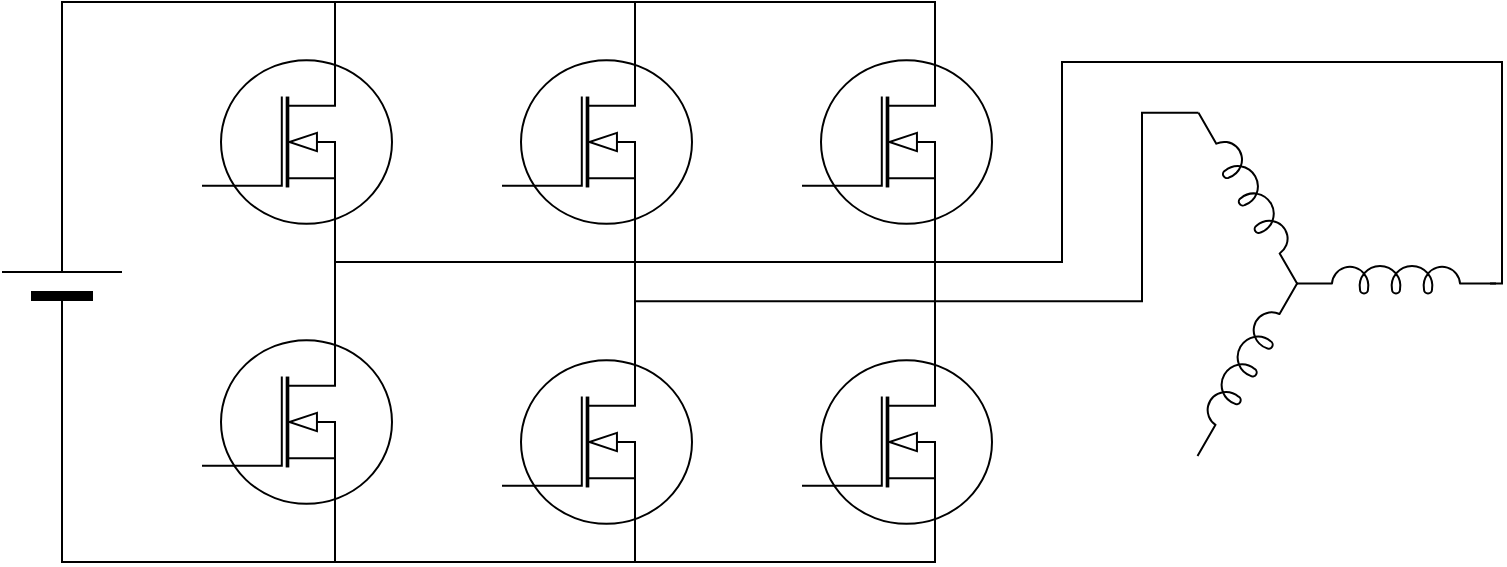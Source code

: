 <mxfile version="24.4.10" type="github">
  <diagram name="第 1 页" id="DNwWSseMJjnDS3e5h9JO">
    <mxGraphModel dx="662" dy="456" grid="1" gridSize="10" guides="1" tooltips="1" connect="1" arrows="1" fold="1" page="1" pageScale="1" pageWidth="827" pageHeight="1169" math="0" shadow="0">
      <root>
        <mxCell id="0" />
        <mxCell id="1" parent="0" />
        <mxCell id="YVI3GV2rdjETqO3KnNFN-1" value="" style="verticalLabelPosition=bottom;shadow=0;dashed=0;align=center;fillColor=strokeColor;html=1;verticalAlign=top;strokeWidth=1;shape=mxgraph.electrical.miscellaneous.monocell_battery;rotation=-90;" vertex="1" parent="1">
          <mxGeometry x="10" y="260" width="100" height="60" as="geometry" />
        </mxCell>
        <mxCell id="YVI3GV2rdjETqO3KnNFN-2" value="" style="verticalLabelPosition=bottom;shadow=0;dashed=0;align=center;html=1;verticalAlign=top;shape=mxgraph.electrical.mosfets1.n-channel_mosfet_1;" vertex="1" parent="1">
          <mxGeometry x="130" y="170" width="95" height="100" as="geometry" />
        </mxCell>
        <mxCell id="YVI3GV2rdjETqO3KnNFN-3" value="" style="verticalLabelPosition=bottom;shadow=0;dashed=0;align=center;html=1;verticalAlign=top;shape=mxgraph.electrical.mosfets1.n-channel_mosfet_1;" vertex="1" parent="1">
          <mxGeometry x="130" y="310" width="95" height="100" as="geometry" />
        </mxCell>
        <mxCell id="YVI3GV2rdjETqO3KnNFN-10" style="edgeStyle=orthogonalEdgeStyle;rounded=0;orthogonalLoop=1;jettySize=auto;html=1;exitX=0.7;exitY=0;exitDx=0;exitDy=0;exitPerimeter=0;endArrow=none;endFill=0;" edge="1" parent="1" source="YVI3GV2rdjETqO3KnNFN-4">
          <mxGeometry relative="1" as="geometry">
            <mxPoint x="190" y="150" as="targetPoint" />
            <Array as="points">
              <mxPoint x="347" y="150" />
            </Array>
          </mxGeometry>
        </mxCell>
        <mxCell id="YVI3GV2rdjETqO3KnNFN-4" value="" style="verticalLabelPosition=bottom;shadow=0;dashed=0;align=center;html=1;verticalAlign=top;shape=mxgraph.electrical.mosfets1.n-channel_mosfet_1;" vertex="1" parent="1">
          <mxGeometry x="280" y="170" width="95" height="100" as="geometry" />
        </mxCell>
        <mxCell id="YVI3GV2rdjETqO3KnNFN-13" style="edgeStyle=orthogonalEdgeStyle;rounded=0;orthogonalLoop=1;jettySize=auto;html=1;exitX=0.7;exitY=1;exitDx=0;exitDy=0;exitPerimeter=0;endArrow=none;endFill=0;" edge="1" parent="1" source="YVI3GV2rdjETqO3KnNFN-5">
          <mxGeometry relative="1" as="geometry">
            <mxPoint x="190" y="430" as="targetPoint" />
            <Array as="points">
              <mxPoint x="346" y="430" />
            </Array>
          </mxGeometry>
        </mxCell>
        <mxCell id="YVI3GV2rdjETqO3KnNFN-5" value="" style="verticalLabelPosition=bottom;shadow=0;dashed=0;align=center;html=1;verticalAlign=top;shape=mxgraph.electrical.mosfets1.n-channel_mosfet_1;" vertex="1" parent="1">
          <mxGeometry x="280" y="320" width="95" height="100" as="geometry" />
        </mxCell>
        <mxCell id="YVI3GV2rdjETqO3KnNFN-11" style="edgeStyle=orthogonalEdgeStyle;rounded=0;orthogonalLoop=1;jettySize=auto;html=1;exitX=0.7;exitY=0;exitDx=0;exitDy=0;exitPerimeter=0;endArrow=none;endFill=0;" edge="1" parent="1" source="YVI3GV2rdjETqO3KnNFN-6">
          <mxGeometry relative="1" as="geometry">
            <mxPoint x="340" y="150" as="targetPoint" />
            <Array as="points">
              <mxPoint x="497" y="150" />
            </Array>
          </mxGeometry>
        </mxCell>
        <mxCell id="YVI3GV2rdjETqO3KnNFN-6" value="" style="verticalLabelPosition=bottom;shadow=0;dashed=0;align=center;html=1;verticalAlign=top;shape=mxgraph.electrical.mosfets1.n-channel_mosfet_1;" vertex="1" parent="1">
          <mxGeometry x="430" y="170" width="95" height="100" as="geometry" />
        </mxCell>
        <mxCell id="YVI3GV2rdjETqO3KnNFN-14" style="edgeStyle=orthogonalEdgeStyle;rounded=0;orthogonalLoop=1;jettySize=auto;html=1;exitX=0.7;exitY=1;exitDx=0;exitDy=0;exitPerimeter=0;endArrow=none;endFill=0;" edge="1" parent="1" source="YVI3GV2rdjETqO3KnNFN-8">
          <mxGeometry relative="1" as="geometry">
            <mxPoint x="340" y="430" as="targetPoint" />
            <Array as="points">
              <mxPoint x="496" y="430" />
            </Array>
          </mxGeometry>
        </mxCell>
        <mxCell id="YVI3GV2rdjETqO3KnNFN-8" value="" style="verticalLabelPosition=bottom;shadow=0;dashed=0;align=center;html=1;verticalAlign=top;shape=mxgraph.electrical.mosfets1.n-channel_mosfet_1;" vertex="1" parent="1">
          <mxGeometry x="430" y="320" width="95" height="100" as="geometry" />
        </mxCell>
        <mxCell id="YVI3GV2rdjETqO3KnNFN-9" style="edgeStyle=orthogonalEdgeStyle;rounded=0;orthogonalLoop=1;jettySize=auto;html=1;exitX=1;exitY=0.5;exitDx=0;exitDy=0;exitPerimeter=0;entryX=0.7;entryY=0;entryDx=0;entryDy=0;entryPerimeter=0;endArrow=none;endFill=0;" edge="1" parent="1" source="YVI3GV2rdjETqO3KnNFN-1" target="YVI3GV2rdjETqO3KnNFN-2">
          <mxGeometry relative="1" as="geometry" />
        </mxCell>
        <mxCell id="YVI3GV2rdjETqO3KnNFN-12" style="edgeStyle=orthogonalEdgeStyle;rounded=0;orthogonalLoop=1;jettySize=auto;html=1;exitX=0;exitY=0.5;exitDx=0;exitDy=0;exitPerimeter=0;entryX=0.7;entryY=1;entryDx=0;entryDy=0;entryPerimeter=0;endArrow=none;endFill=0;" edge="1" parent="1" source="YVI3GV2rdjETqO3KnNFN-1" target="YVI3GV2rdjETqO3KnNFN-3">
          <mxGeometry relative="1" as="geometry" />
        </mxCell>
        <mxCell id="YVI3GV2rdjETqO3KnNFN-15" style="edgeStyle=orthogonalEdgeStyle;rounded=0;orthogonalLoop=1;jettySize=auto;html=1;exitX=0.7;exitY=1;exitDx=0;exitDy=0;exitPerimeter=0;entryX=0.7;entryY=0;entryDx=0;entryDy=0;entryPerimeter=0;endArrow=none;endFill=0;" edge="1" parent="1" source="YVI3GV2rdjETqO3KnNFN-2" target="YVI3GV2rdjETqO3KnNFN-3">
          <mxGeometry relative="1" as="geometry" />
        </mxCell>
        <mxCell id="YVI3GV2rdjETqO3KnNFN-16" style="edgeStyle=orthogonalEdgeStyle;rounded=0;orthogonalLoop=1;jettySize=auto;html=1;exitX=0.7;exitY=1;exitDx=0;exitDy=0;exitPerimeter=0;entryX=0.7;entryY=0;entryDx=0;entryDy=0;entryPerimeter=0;endArrow=none;endFill=0;" edge="1" parent="1" source="YVI3GV2rdjETqO3KnNFN-4" target="YVI3GV2rdjETqO3KnNFN-5">
          <mxGeometry relative="1" as="geometry" />
        </mxCell>
        <mxCell id="YVI3GV2rdjETqO3KnNFN-17" style="edgeStyle=orthogonalEdgeStyle;rounded=0;orthogonalLoop=1;jettySize=auto;html=1;exitX=0.7;exitY=1;exitDx=0;exitDy=0;exitPerimeter=0;entryX=0.7;entryY=0;entryDx=0;entryDy=0;entryPerimeter=0;endArrow=none;endFill=0;" edge="1" parent="1" source="YVI3GV2rdjETqO3KnNFN-6" target="YVI3GV2rdjETqO3KnNFN-8">
          <mxGeometry relative="1" as="geometry" />
        </mxCell>
        <mxCell id="YVI3GV2rdjETqO3KnNFN-24" style="edgeStyle=orthogonalEdgeStyle;rounded=0;orthogonalLoop=1;jettySize=auto;html=1;exitX=0;exitY=0.645;exitDx=0;exitDy=0;exitPerimeter=0;endArrow=none;endFill=0;" edge="1" parent="1" source="YVI3GV2rdjETqO3KnNFN-19">
          <mxGeometry relative="1" as="geometry">
            <mxPoint x="346" y="299.57" as="targetPoint" />
            <mxPoint x="624.242" y="204.997" as="sourcePoint" />
            <Array as="points">
              <mxPoint x="600" y="205" />
              <mxPoint x="600" y="300" />
            </Array>
          </mxGeometry>
        </mxCell>
        <mxCell id="YVI3GV2rdjETqO3KnNFN-19" value="" style="pointerEvents=1;verticalLabelPosition=bottom;shadow=0;dashed=0;align=center;html=1;verticalAlign=top;shape=mxgraph.electrical.inductors.inductor_5;rotation=60;" vertex="1" parent="1">
          <mxGeometry x="605.25" y="240.28" width="99" height="14" as="geometry" />
        </mxCell>
        <mxCell id="YVI3GV2rdjETqO3KnNFN-23" style="edgeStyle=orthogonalEdgeStyle;rounded=0;orthogonalLoop=1;jettySize=auto;html=1;exitX=1;exitY=0.645;exitDx=0;exitDy=0;exitPerimeter=0;endArrow=none;endFill=0;" edge="1" parent="1">
          <mxGeometry relative="1" as="geometry">
            <mxPoint x="197" y="280" as="targetPoint" />
            <mxPoint x="774" y="290.74" as="sourcePoint" />
            <Array as="points">
              <mxPoint x="780" y="291" />
              <mxPoint x="780" y="180" />
              <mxPoint x="560" y="180" />
              <mxPoint x="560" y="280" />
            </Array>
          </mxGeometry>
        </mxCell>
        <mxCell id="YVI3GV2rdjETqO3KnNFN-20" value="" style="pointerEvents=1;verticalLabelPosition=bottom;shadow=0;dashed=0;align=center;html=1;verticalAlign=top;shape=mxgraph.electrical.inductors.inductor_5;rotation=0;" vertex="1" parent="1">
          <mxGeometry x="677" y="281.71" width="100" height="14" as="geometry" />
        </mxCell>
        <mxCell id="YVI3GV2rdjETqO3KnNFN-21" value="" style="pointerEvents=1;verticalLabelPosition=bottom;shadow=0;dashed=0;align=center;html=1;verticalAlign=top;shape=mxgraph.electrical.inductors.inductor_5;rotation=-60;" vertex="1" parent="1">
          <mxGeometry x="601" y="325.71" width="100" height="14" as="geometry" />
        </mxCell>
      </root>
    </mxGraphModel>
  </diagram>
</mxfile>
